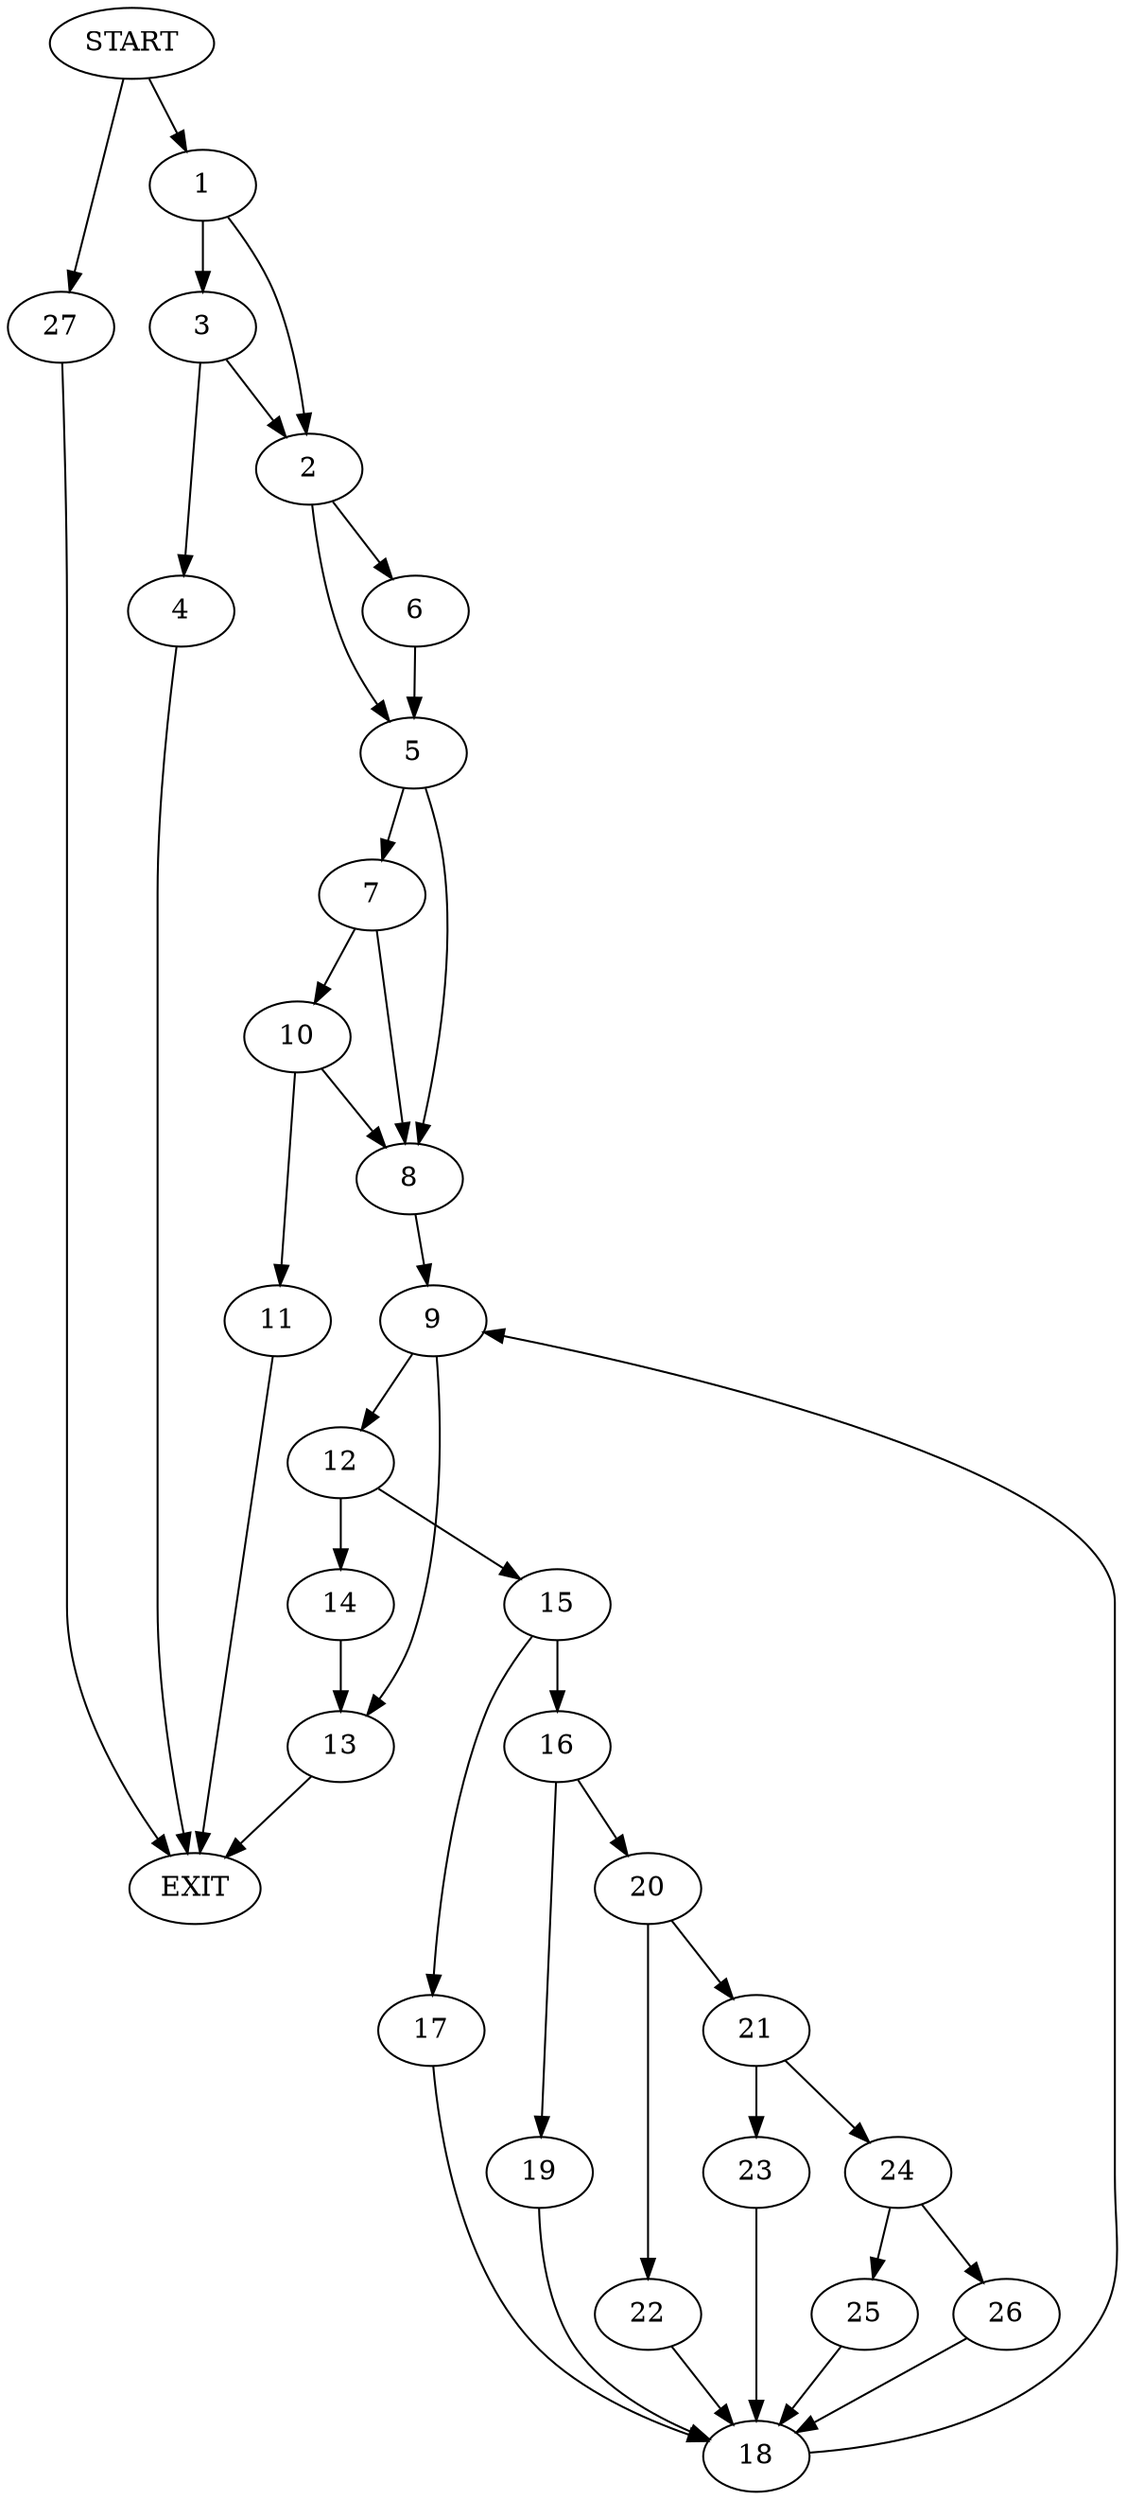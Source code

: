 digraph {
0 [label="START"]
28 [label="EXIT"]
0 -> 1
1 -> 2
1 -> 3
3 -> 2
3 -> 4
2 -> 5
2 -> 6
4 -> 28
6 -> 5
5 -> 7
5 -> 8
8 -> 9
7 -> 10
7 -> 8
10 -> 11
10 -> 8
11 -> 28
9 -> 12
9 -> 13
12 -> 14
12 -> 15
13 -> 28
14 -> 13
15 -> 16
15 -> 17
17 -> 18
16 -> 19
16 -> 20
18 -> 9
20 -> 21
20 -> 22
19 -> 18
21 -> 23
21 -> 24
22 -> 18
24 -> 25
24 -> 26
23 -> 18
25 -> 18
26 -> 18
0 -> 27
27 -> 28
}
